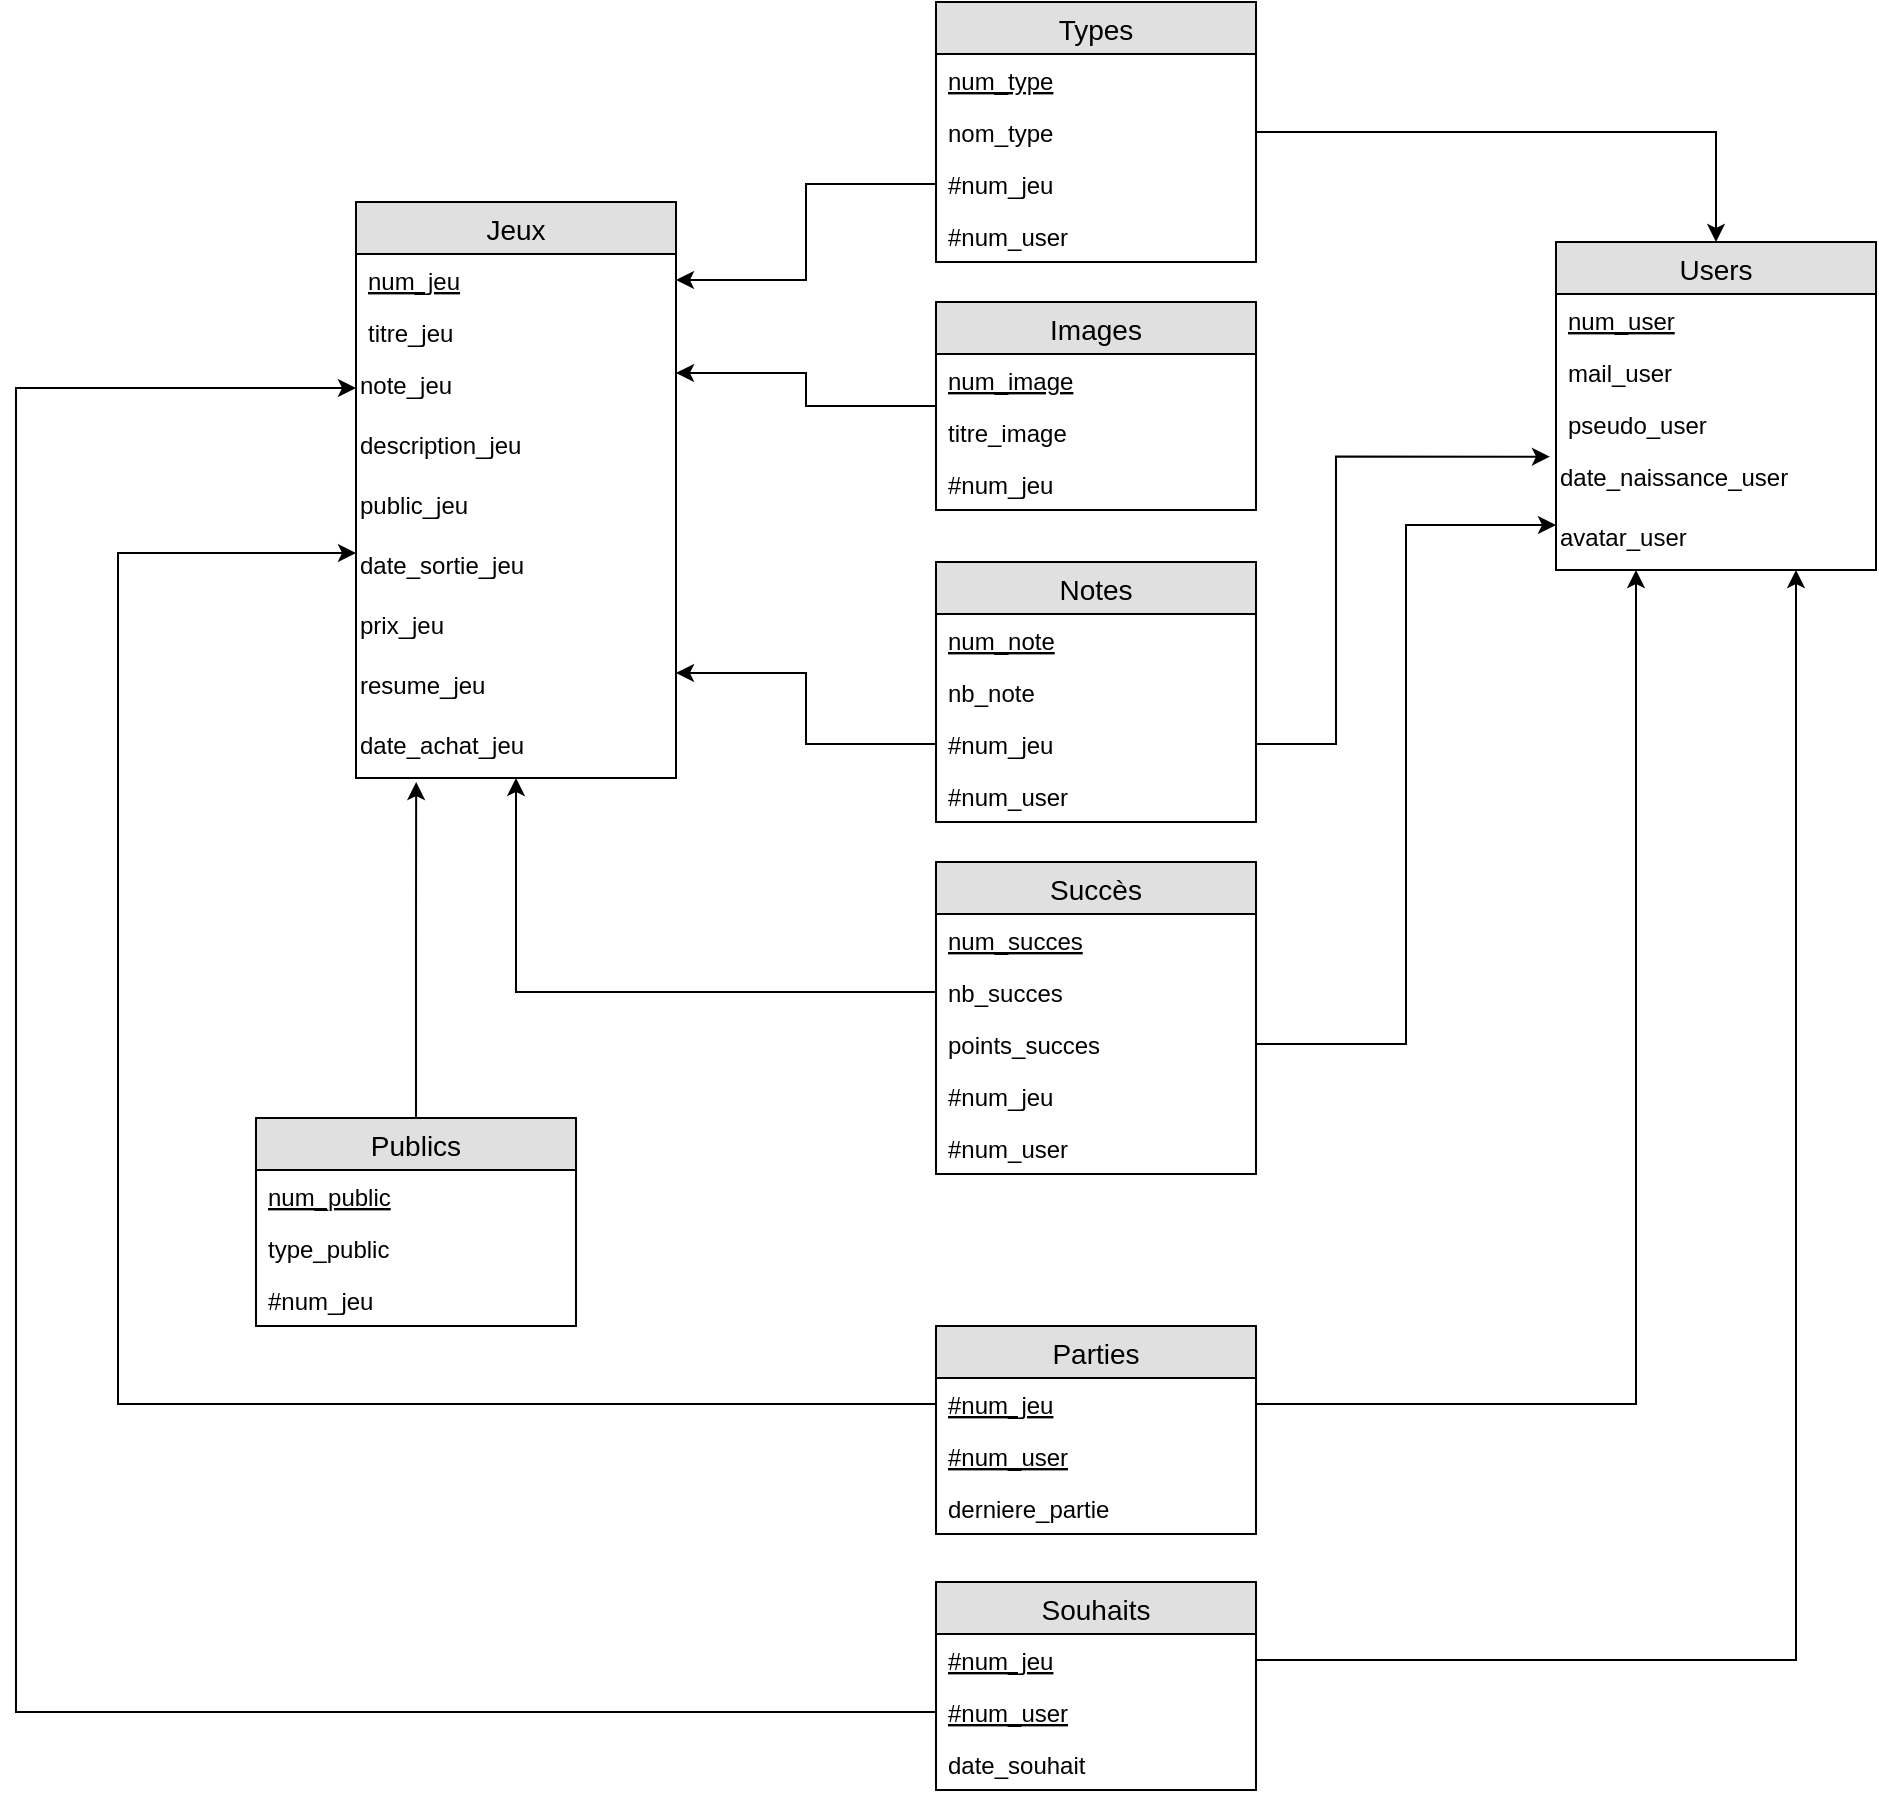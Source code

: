<mxfile version="12.2.9" type="device" pages="1"><diagram id="rgfW4SXCfydRl5FavRHV" name="Page-1"><mxGraphModel dx="1792" dy="728" grid="1" gridSize="10" guides="1" tooltips="1" connect="1" arrows="1" fold="1" page="1" pageScale="1" pageWidth="827" pageHeight="1169" math="0" shadow="0"><root><mxCell id="0"/><mxCell id="1" parent="0"/><mxCell id="jNA3BEZE3befMjU7qoDH-1" value="Jeux" style="swimlane;fontStyle=0;childLayout=stackLayout;horizontal=1;startSize=26;fillColor=#e0e0e0;horizontalStack=0;resizeParent=1;resizeParentMax=0;resizeLast=0;collapsible=1;marginBottom=0;swimlaneFillColor=#ffffff;align=center;fontSize=14;" vertex="1" parent="1"><mxGeometry x="10" y="150" width="160" height="288" as="geometry"/></mxCell><mxCell id="jNA3BEZE3befMjU7qoDH-2" value="num_jeu" style="text;strokeColor=none;fillColor=none;spacingLeft=4;spacingRight=4;overflow=hidden;rotatable=0;points=[[0,0.5],[1,0.5]];portConstraint=eastwest;fontSize=12;fontStyle=4" vertex="1" parent="jNA3BEZE3befMjU7qoDH-1"><mxGeometry y="26" width="160" height="26" as="geometry"/></mxCell><mxCell id="jNA3BEZE3befMjU7qoDH-3" value="titre_jeu" style="text;strokeColor=none;fillColor=none;spacingLeft=4;spacingRight=4;overflow=hidden;rotatable=0;points=[[0,0.5],[1,0.5]];portConstraint=eastwest;fontSize=12;" vertex="1" parent="jNA3BEZE3befMjU7qoDH-1"><mxGeometry y="52" width="160" height="26" as="geometry"/></mxCell><mxCell id="jNA3BEZE3befMjU7qoDH-4" value="note_jeu" style="text;html=1;" vertex="1" parent="jNA3BEZE3befMjU7qoDH-1"><mxGeometry y="78" width="160" height="30" as="geometry"/></mxCell><mxCell id="jNA3BEZE3befMjU7qoDH-5" value="description_jeu" style="text;html=1;" vertex="1" parent="jNA3BEZE3befMjU7qoDH-1"><mxGeometry y="108" width="160" height="30" as="geometry"/></mxCell><mxCell id="jNA3BEZE3befMjU7qoDH-6" value="public_jeu" style="text;html=1;" vertex="1" parent="jNA3BEZE3befMjU7qoDH-1"><mxGeometry y="138" width="160" height="30" as="geometry"/></mxCell><mxCell id="jNA3BEZE3befMjU7qoDH-7" value="date_sortie_jeu" style="text;html=1;" vertex="1" parent="jNA3BEZE3befMjU7qoDH-1"><mxGeometry y="168" width="160" height="30" as="geometry"/></mxCell><mxCell id="jNA3BEZE3befMjU7qoDH-8" value="prix_jeu" style="text;html=1;" vertex="1" parent="jNA3BEZE3befMjU7qoDH-1"><mxGeometry y="198" width="160" height="30" as="geometry"/></mxCell><mxCell id="jNA3BEZE3befMjU7qoDH-9" value="resume_jeu" style="text;html=1;" vertex="1" parent="jNA3BEZE3befMjU7qoDH-1"><mxGeometry y="228" width="160" height="30" as="geometry"/></mxCell><mxCell id="jNA3BEZE3befMjU7qoDH-10" value="date_achat_jeu" style="text;html=1;" vertex="1" parent="jNA3BEZE3befMjU7qoDH-1"><mxGeometry y="258" width="160" height="30" as="geometry"/></mxCell><mxCell id="jNA3BEZE3befMjU7qoDH-60" style="edgeStyle=orthogonalEdgeStyle;rounded=0;orthogonalLoop=1;jettySize=auto;html=1;entryX=0.5;entryY=0;entryDx=0;entryDy=0;" edge="1" parent="1" source="jNA3BEZE3befMjU7qoDH-12" target="jNA3BEZE3befMjU7qoDH-37"><mxGeometry relative="1" as="geometry"/></mxCell><mxCell id="jNA3BEZE3befMjU7qoDH-12" value="Types" style="swimlane;fontStyle=0;childLayout=stackLayout;horizontal=1;startSize=26;fillColor=#e0e0e0;horizontalStack=0;resizeParent=1;resizeParentMax=0;resizeLast=0;collapsible=1;marginBottom=0;swimlaneFillColor=#ffffff;align=center;fontSize=14;" vertex="1" parent="1"><mxGeometry x="300" y="50" width="160" height="130" as="geometry"/></mxCell><mxCell id="jNA3BEZE3befMjU7qoDH-13" value="num_type" style="text;strokeColor=none;fillColor=none;spacingLeft=4;spacingRight=4;overflow=hidden;rotatable=0;points=[[0,0.5],[1,0.5]];portConstraint=eastwest;fontSize=12;fontStyle=4" vertex="1" parent="jNA3BEZE3befMjU7qoDH-12"><mxGeometry y="26" width="160" height="26" as="geometry"/></mxCell><mxCell id="jNA3BEZE3befMjU7qoDH-14" value="nom_type" style="text;strokeColor=none;fillColor=none;spacingLeft=4;spacingRight=4;overflow=hidden;rotatable=0;points=[[0,0.5],[1,0.5]];portConstraint=eastwest;fontSize=12;" vertex="1" parent="jNA3BEZE3befMjU7qoDH-12"><mxGeometry y="52" width="160" height="26" as="geometry"/></mxCell><mxCell id="jNA3BEZE3befMjU7qoDH-15" value="#num_jeu" style="text;strokeColor=none;fillColor=none;spacingLeft=4;spacingRight=4;overflow=hidden;rotatable=0;points=[[0,0.5],[1,0.5]];portConstraint=eastwest;fontSize=12;" vertex="1" parent="jNA3BEZE3befMjU7qoDH-12"><mxGeometry y="78" width="160" height="26" as="geometry"/></mxCell><mxCell id="jNA3BEZE3befMjU7qoDH-16" value="#num_user" style="text;strokeColor=none;fillColor=none;spacingLeft=4;spacingRight=4;overflow=hidden;rotatable=0;points=[[0,0.5],[1,0.5]];portConstraint=eastwest;fontSize=12;" vertex="1" parent="jNA3BEZE3befMjU7qoDH-12"><mxGeometry y="104" width="160" height="26" as="geometry"/></mxCell><mxCell id="jNA3BEZE3befMjU7qoDH-59" style="edgeStyle=orthogonalEdgeStyle;rounded=0;orthogonalLoop=1;jettySize=auto;html=1;entryX=1;entryY=0.25;entryDx=0;entryDy=0;" edge="1" parent="1" source="jNA3BEZE3befMjU7qoDH-17" target="jNA3BEZE3befMjU7qoDH-4"><mxGeometry relative="1" as="geometry"/></mxCell><mxCell id="jNA3BEZE3befMjU7qoDH-17" value="Images" style="swimlane;fontStyle=0;childLayout=stackLayout;horizontal=1;startSize=26;fillColor=#e0e0e0;horizontalStack=0;resizeParent=1;resizeParentMax=0;resizeLast=0;collapsible=1;marginBottom=0;swimlaneFillColor=#ffffff;align=center;fontSize=14;" vertex="1" parent="1"><mxGeometry x="300" y="200" width="160" height="104" as="geometry"/></mxCell><mxCell id="jNA3BEZE3befMjU7qoDH-18" value="num_image" style="text;strokeColor=none;fillColor=none;spacingLeft=4;spacingRight=4;overflow=hidden;rotatable=0;points=[[0,0.5],[1,0.5]];portConstraint=eastwest;fontSize=12;fontStyle=4" vertex="1" parent="jNA3BEZE3befMjU7qoDH-17"><mxGeometry y="26" width="160" height="26" as="geometry"/></mxCell><mxCell id="jNA3BEZE3befMjU7qoDH-19" value="titre_image" style="text;strokeColor=none;fillColor=none;spacingLeft=4;spacingRight=4;overflow=hidden;rotatable=0;points=[[0,0.5],[1,0.5]];portConstraint=eastwest;fontSize=12;" vertex="1" parent="jNA3BEZE3befMjU7qoDH-17"><mxGeometry y="52" width="160" height="26" as="geometry"/></mxCell><mxCell id="jNA3BEZE3befMjU7qoDH-20" value="#num_jeu" style="text;strokeColor=none;fillColor=none;spacingLeft=4;spacingRight=4;overflow=hidden;rotatable=0;points=[[0,0.5],[1,0.5]];portConstraint=eastwest;fontSize=12;" vertex="1" parent="jNA3BEZE3befMjU7qoDH-17"><mxGeometry y="78" width="160" height="26" as="geometry"/></mxCell><mxCell id="jNA3BEZE3befMjU7qoDH-21" value="Notes" style="swimlane;fontStyle=0;childLayout=stackLayout;horizontal=1;startSize=26;fillColor=#e0e0e0;horizontalStack=0;resizeParent=1;resizeParentMax=0;resizeLast=0;collapsible=1;marginBottom=0;swimlaneFillColor=#ffffff;align=center;fontSize=14;" vertex="1" parent="1"><mxGeometry x="300" y="330" width="160" height="130" as="geometry"/></mxCell><mxCell id="jNA3BEZE3befMjU7qoDH-22" value="num_note" style="text;strokeColor=none;fillColor=none;spacingLeft=4;spacingRight=4;overflow=hidden;rotatable=0;points=[[0,0.5],[1,0.5]];portConstraint=eastwest;fontSize=12;fontStyle=4" vertex="1" parent="jNA3BEZE3befMjU7qoDH-21"><mxGeometry y="26" width="160" height="26" as="geometry"/></mxCell><mxCell id="jNA3BEZE3befMjU7qoDH-23" value="nb_note" style="text;strokeColor=none;fillColor=none;spacingLeft=4;spacingRight=4;overflow=hidden;rotatable=0;points=[[0,0.5],[1,0.5]];portConstraint=eastwest;fontSize=12;" vertex="1" parent="jNA3BEZE3befMjU7qoDH-21"><mxGeometry y="52" width="160" height="26" as="geometry"/></mxCell><mxCell id="jNA3BEZE3befMjU7qoDH-24" value="#num_jeu" style="text;strokeColor=none;fillColor=none;spacingLeft=4;spacingRight=4;overflow=hidden;rotatable=0;points=[[0,0.5],[1,0.5]];portConstraint=eastwest;fontSize=12;" vertex="1" parent="jNA3BEZE3befMjU7qoDH-21"><mxGeometry y="78" width="160" height="26" as="geometry"/></mxCell><mxCell id="jNA3BEZE3befMjU7qoDH-25" value="#num_user" style="text;strokeColor=none;fillColor=none;spacingLeft=4;spacingRight=4;overflow=hidden;rotatable=0;points=[[0,0.5],[1,0.5]];portConstraint=eastwest;fontSize=12;" vertex="1" parent="jNA3BEZE3befMjU7qoDH-21"><mxGeometry y="104" width="160" height="26" as="geometry"/></mxCell><mxCell id="jNA3BEZE3befMjU7qoDH-26" value="Succès" style="swimlane;fontStyle=0;childLayout=stackLayout;horizontal=1;startSize=26;fillColor=#e0e0e0;horizontalStack=0;resizeParent=1;resizeParentMax=0;resizeLast=0;collapsible=1;marginBottom=0;swimlaneFillColor=#ffffff;align=center;fontSize=14;" vertex="1" parent="1"><mxGeometry x="300" y="480" width="160" height="156" as="geometry"/></mxCell><mxCell id="jNA3BEZE3befMjU7qoDH-27" value="num_succes" style="text;strokeColor=none;fillColor=none;spacingLeft=4;spacingRight=4;overflow=hidden;rotatable=0;points=[[0,0.5],[1,0.5]];portConstraint=eastwest;fontSize=12;fontStyle=4" vertex="1" parent="jNA3BEZE3befMjU7qoDH-26"><mxGeometry y="26" width="160" height="26" as="geometry"/></mxCell><mxCell id="jNA3BEZE3befMjU7qoDH-28" value="nb_succes" style="text;strokeColor=none;fillColor=none;spacingLeft=4;spacingRight=4;overflow=hidden;rotatable=0;points=[[0,0.5],[1,0.5]];portConstraint=eastwest;fontSize=12;" vertex="1" parent="jNA3BEZE3befMjU7qoDH-26"><mxGeometry y="52" width="160" height="26" as="geometry"/></mxCell><mxCell id="jNA3BEZE3befMjU7qoDH-29" value="points_succes" style="text;strokeColor=none;fillColor=none;spacingLeft=4;spacingRight=4;overflow=hidden;rotatable=0;points=[[0,0.5],[1,0.5]];portConstraint=eastwest;fontSize=12;" vertex="1" parent="jNA3BEZE3befMjU7qoDH-26"><mxGeometry y="78" width="160" height="26" as="geometry"/></mxCell><mxCell id="jNA3BEZE3befMjU7qoDH-30" value="#num_jeu" style="text;strokeColor=none;fillColor=none;spacingLeft=4;spacingRight=4;overflow=hidden;rotatable=0;points=[[0,0.5],[1,0.5]];portConstraint=eastwest;fontSize=12;" vertex="1" parent="jNA3BEZE3befMjU7qoDH-26"><mxGeometry y="104" width="160" height="26" as="geometry"/></mxCell><mxCell id="jNA3BEZE3befMjU7qoDH-31" value="#num_user" style="text;strokeColor=none;fillColor=none;spacingLeft=4;spacingRight=4;overflow=hidden;rotatable=0;points=[[0,0.5],[1,0.5]];portConstraint=eastwest;fontSize=12;" vertex="1" parent="jNA3BEZE3befMjU7qoDH-26"><mxGeometry y="130" width="160" height="26" as="geometry"/></mxCell><mxCell id="jNA3BEZE3befMjU7qoDH-67" style="edgeStyle=orthogonalEdgeStyle;rounded=0;orthogonalLoop=1;jettySize=auto;html=1;entryX=0.188;entryY=1.067;entryDx=0;entryDy=0;entryPerimeter=0;" edge="1" parent="1" source="jNA3BEZE3befMjU7qoDH-32" target="jNA3BEZE3befMjU7qoDH-10"><mxGeometry relative="1" as="geometry"/></mxCell><mxCell id="jNA3BEZE3befMjU7qoDH-32" value="Publics" style="swimlane;fontStyle=0;childLayout=stackLayout;horizontal=1;startSize=26;fillColor=#e0e0e0;horizontalStack=0;resizeParent=1;resizeParentMax=0;resizeLast=0;collapsible=1;marginBottom=0;swimlaneFillColor=#ffffff;align=center;fontSize=14;" vertex="1" parent="1"><mxGeometry x="-40" y="608" width="160" height="104" as="geometry"/></mxCell><mxCell id="jNA3BEZE3befMjU7qoDH-33" value="num_public" style="text;strokeColor=none;fillColor=none;spacingLeft=4;spacingRight=4;overflow=hidden;rotatable=0;points=[[0,0.5],[1,0.5]];portConstraint=eastwest;fontSize=12;fontStyle=4" vertex="1" parent="jNA3BEZE3befMjU7qoDH-32"><mxGeometry y="26" width="160" height="26" as="geometry"/></mxCell><mxCell id="jNA3BEZE3befMjU7qoDH-34" value="type_public" style="text;strokeColor=none;fillColor=none;spacingLeft=4;spacingRight=4;overflow=hidden;rotatable=0;points=[[0,0.5],[1,0.5]];portConstraint=eastwest;fontSize=12;" vertex="1" parent="jNA3BEZE3befMjU7qoDH-32"><mxGeometry y="52" width="160" height="26" as="geometry"/></mxCell><mxCell id="jNA3BEZE3befMjU7qoDH-35" value="#num_jeu" style="text;strokeColor=none;fillColor=none;spacingLeft=4;spacingRight=4;overflow=hidden;rotatable=0;points=[[0,0.5],[1,0.5]];portConstraint=eastwest;fontSize=12;" vertex="1" parent="jNA3BEZE3befMjU7qoDH-32"><mxGeometry y="78" width="160" height="26" as="geometry"/></mxCell><mxCell id="jNA3BEZE3befMjU7qoDH-37" value="Users" style="swimlane;fontStyle=0;childLayout=stackLayout;horizontal=1;startSize=26;fillColor=#e0e0e0;horizontalStack=0;resizeParent=1;resizeParentMax=0;resizeLast=0;collapsible=1;marginBottom=0;swimlaneFillColor=#ffffff;align=center;fontSize=14;" vertex="1" parent="1"><mxGeometry x="610" y="170" width="160" height="164" as="geometry"/></mxCell><mxCell id="jNA3BEZE3befMjU7qoDH-38" value="num_user" style="text;strokeColor=none;fillColor=none;spacingLeft=4;spacingRight=4;overflow=hidden;rotatable=0;points=[[0,0.5],[1,0.5]];portConstraint=eastwest;fontSize=12;fontStyle=4" vertex="1" parent="jNA3BEZE3befMjU7qoDH-37"><mxGeometry y="26" width="160" height="26" as="geometry"/></mxCell><mxCell id="jNA3BEZE3befMjU7qoDH-39" value="mail_user" style="text;strokeColor=none;fillColor=none;spacingLeft=4;spacingRight=4;overflow=hidden;rotatable=0;points=[[0,0.5],[1,0.5]];portConstraint=eastwest;fontSize=12;" vertex="1" parent="jNA3BEZE3befMjU7qoDH-37"><mxGeometry y="52" width="160" height="26" as="geometry"/></mxCell><mxCell id="jNA3BEZE3befMjU7qoDH-40" value="pseudo_user" style="text;strokeColor=none;fillColor=none;spacingLeft=4;spacingRight=4;overflow=hidden;rotatable=0;points=[[0,0.5],[1,0.5]];portConstraint=eastwest;fontSize=12;" vertex="1" parent="jNA3BEZE3befMjU7qoDH-37"><mxGeometry y="78" width="160" height="26" as="geometry"/></mxCell><mxCell id="jNA3BEZE3befMjU7qoDH-41" value="date_naissance_user" style="text;html=1;" vertex="1" parent="jNA3BEZE3befMjU7qoDH-37"><mxGeometry y="104" width="160" height="30" as="geometry"/></mxCell><mxCell id="jNA3BEZE3befMjU7qoDH-42" value="avatar_user" style="text;html=1;" vertex="1" parent="jNA3BEZE3befMjU7qoDH-37"><mxGeometry y="134" width="160" height="30" as="geometry"/></mxCell><mxCell id="jNA3BEZE3befMjU7qoDH-43" value="Parties" style="swimlane;fontStyle=0;childLayout=stackLayout;horizontal=1;startSize=26;fillColor=#e0e0e0;horizontalStack=0;resizeParent=1;resizeParentMax=0;resizeLast=0;collapsible=1;marginBottom=0;swimlaneFillColor=#ffffff;align=center;fontSize=14;" vertex="1" parent="1"><mxGeometry x="300" y="712" width="160" height="104" as="geometry"/></mxCell><mxCell id="jNA3BEZE3befMjU7qoDH-44" value="#num_jeu" style="text;strokeColor=none;fillColor=none;spacingLeft=4;spacingRight=4;overflow=hidden;rotatable=0;points=[[0,0.5],[1,0.5]];portConstraint=eastwest;fontSize=12;fontStyle=4" vertex="1" parent="jNA3BEZE3befMjU7qoDH-43"><mxGeometry y="26" width="160" height="26" as="geometry"/></mxCell><mxCell id="jNA3BEZE3befMjU7qoDH-45" value="#num_user" style="text;strokeColor=none;fillColor=none;spacingLeft=4;spacingRight=4;overflow=hidden;rotatable=0;points=[[0,0.5],[1,0.5]];portConstraint=eastwest;fontSize=12;fontStyle=4" vertex="1" parent="jNA3BEZE3befMjU7qoDH-43"><mxGeometry y="52" width="160" height="26" as="geometry"/></mxCell><mxCell id="jNA3BEZE3befMjU7qoDH-46" value="derniere_partie" style="text;strokeColor=none;fillColor=none;spacingLeft=4;spacingRight=4;overflow=hidden;rotatable=0;points=[[0,0.5],[1,0.5]];portConstraint=eastwest;fontSize=12;" vertex="1" parent="jNA3BEZE3befMjU7qoDH-43"><mxGeometry y="78" width="160" height="26" as="geometry"/></mxCell><mxCell id="jNA3BEZE3befMjU7qoDH-49" value="Souhaits" style="swimlane;fontStyle=0;childLayout=stackLayout;horizontal=1;startSize=26;fillColor=#e0e0e0;horizontalStack=0;resizeParent=1;resizeParentMax=0;resizeLast=0;collapsible=1;marginBottom=0;swimlaneFillColor=#ffffff;align=center;fontSize=14;" vertex="1" parent="1"><mxGeometry x="300" y="840" width="160" height="104" as="geometry"/></mxCell><mxCell id="jNA3BEZE3befMjU7qoDH-50" value="#num_jeu" style="text;strokeColor=none;fillColor=none;spacingLeft=4;spacingRight=4;overflow=hidden;rotatable=0;points=[[0,0.5],[1,0.5]];portConstraint=eastwest;fontSize=12;fontStyle=4" vertex="1" parent="jNA3BEZE3befMjU7qoDH-49"><mxGeometry y="26" width="160" height="26" as="geometry"/></mxCell><mxCell id="jNA3BEZE3befMjU7qoDH-51" value="#num_user" style="text;strokeColor=none;fillColor=none;spacingLeft=4;spacingRight=4;overflow=hidden;rotatable=0;points=[[0,0.5],[1,0.5]];portConstraint=eastwest;fontSize=12;fontStyle=4" vertex="1" parent="jNA3BEZE3befMjU7qoDH-49"><mxGeometry y="52" width="160" height="26" as="geometry"/></mxCell><mxCell id="jNA3BEZE3befMjU7qoDH-52" value="date_souhait" style="text;strokeColor=none;fillColor=none;spacingLeft=4;spacingRight=4;overflow=hidden;rotatable=0;points=[[0,0.5],[1,0.5]];portConstraint=eastwest;fontSize=12;" vertex="1" parent="jNA3BEZE3befMjU7qoDH-49"><mxGeometry y="78" width="160" height="26" as="geometry"/></mxCell><mxCell id="jNA3BEZE3befMjU7qoDH-55" style="edgeStyle=orthogonalEdgeStyle;rounded=0;orthogonalLoop=1;jettySize=auto;html=1;" edge="1" parent="1" source="jNA3BEZE3befMjU7qoDH-28" target="jNA3BEZE3befMjU7qoDH-10"><mxGeometry relative="1" as="geometry"/></mxCell><mxCell id="jNA3BEZE3befMjU7qoDH-56" style="edgeStyle=orthogonalEdgeStyle;rounded=0;orthogonalLoop=1;jettySize=auto;html=1;entryX=0;entryY=0.25;entryDx=0;entryDy=0;" edge="1" parent="1" source="jNA3BEZE3befMjU7qoDH-29" target="jNA3BEZE3befMjU7qoDH-42"><mxGeometry relative="1" as="geometry"/></mxCell><mxCell id="jNA3BEZE3befMjU7qoDH-57" style="edgeStyle=orthogonalEdgeStyle;rounded=0;orthogonalLoop=1;jettySize=auto;html=1;entryX=-0.019;entryY=1.128;entryDx=0;entryDy=0;entryPerimeter=0;" edge="1" parent="1" source="jNA3BEZE3befMjU7qoDH-24" target="jNA3BEZE3befMjU7qoDH-40"><mxGeometry relative="1" as="geometry"><Array as="points"><mxPoint x="500" y="421"/><mxPoint x="500" y="277"/></Array></mxGeometry></mxCell><mxCell id="jNA3BEZE3befMjU7qoDH-58" style="edgeStyle=orthogonalEdgeStyle;rounded=0;orthogonalLoop=1;jettySize=auto;html=1;entryX=1;entryY=0.25;entryDx=0;entryDy=0;" edge="1" parent="1" source="jNA3BEZE3befMjU7qoDH-24" target="jNA3BEZE3befMjU7qoDH-9"><mxGeometry relative="1" as="geometry"/></mxCell><mxCell id="jNA3BEZE3befMjU7qoDH-61" style="edgeStyle=orthogonalEdgeStyle;rounded=0;orthogonalLoop=1;jettySize=auto;html=1;entryX=1;entryY=0.5;entryDx=0;entryDy=0;" edge="1" parent="1" source="jNA3BEZE3befMjU7qoDH-15" target="jNA3BEZE3befMjU7qoDH-2"><mxGeometry relative="1" as="geometry"><Array as="points"><mxPoint x="235" y="141"/><mxPoint x="235" y="189"/></Array></mxGeometry></mxCell><mxCell id="jNA3BEZE3befMjU7qoDH-70" style="edgeStyle=orthogonalEdgeStyle;rounded=0;orthogonalLoop=1;jettySize=auto;html=1;entryX=0.75;entryY=1;entryDx=0;entryDy=0;" edge="1" parent="1" source="jNA3BEZE3befMjU7qoDH-50" target="jNA3BEZE3befMjU7qoDH-42"><mxGeometry relative="1" as="geometry"/></mxCell><mxCell id="jNA3BEZE3befMjU7qoDH-71" style="edgeStyle=orthogonalEdgeStyle;rounded=0;orthogonalLoop=1;jettySize=auto;html=1;entryX=0.25;entryY=1;entryDx=0;entryDy=0;" edge="1" parent="1" source="jNA3BEZE3befMjU7qoDH-44" target="jNA3BEZE3befMjU7qoDH-42"><mxGeometry relative="1" as="geometry"/></mxCell><mxCell id="jNA3BEZE3befMjU7qoDH-72" style="edgeStyle=orthogonalEdgeStyle;rounded=0;orthogonalLoop=1;jettySize=auto;html=1;entryX=0;entryY=0.5;entryDx=0;entryDy=0;" edge="1" parent="1" source="jNA3BEZE3befMjU7qoDH-51" target="jNA3BEZE3befMjU7qoDH-4"><mxGeometry relative="1" as="geometry"><Array as="points"><mxPoint x="-160" y="905"/><mxPoint x="-160" y="243"/></Array></mxGeometry></mxCell><mxCell id="jNA3BEZE3befMjU7qoDH-73" style="edgeStyle=orthogonalEdgeStyle;rounded=0;orthogonalLoop=1;jettySize=auto;html=1;entryX=0;entryY=0.25;entryDx=0;entryDy=0;" edge="1" parent="1" source="jNA3BEZE3befMjU7qoDH-44" target="jNA3BEZE3befMjU7qoDH-7"><mxGeometry relative="1" as="geometry"><Array as="points"><mxPoint x="-109" y="751"/><mxPoint x="-109" y="325"/></Array></mxGeometry></mxCell></root></mxGraphModel></diagram></mxfile>